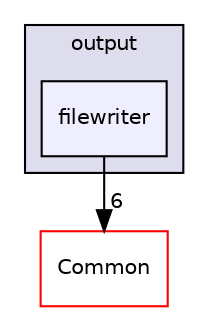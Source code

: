 digraph "SU2_CFD/include/output/filewriter" {
  compound=true
  node [ fontsize="10", fontname="Helvetica"];
  edge [ labelfontsize="10", labelfontname="Helvetica"];
  subgraph clusterdir_d8beb746e2226fd5f8de32cb0a6789ef {
    graph [ bgcolor="#ddddee", pencolor="black", label="output" fontname="Helvetica", fontsize="10", URL="dir_d8beb746e2226fd5f8de32cb0a6789ef.html"]
  dir_2b10a3597e75b6fe917f54e26b31b81e [shape=box, label="filewriter", style="filled", fillcolor="#eeeeff", pencolor="black", URL="dir_2b10a3597e75b6fe917f54e26b31b81e.html"];
  }
  dir_4ab6b4cc6a7edbff49100e9123df213f [shape=box label="Common" fillcolor="white" style="filled" color="red" URL="dir_4ab6b4cc6a7edbff49100e9123df213f.html"];
  dir_2b10a3597e75b6fe917f54e26b31b81e->dir_4ab6b4cc6a7edbff49100e9123df213f [headlabel="6", labeldistance=1.5 headhref="dir_000061_000000.html"];
}
